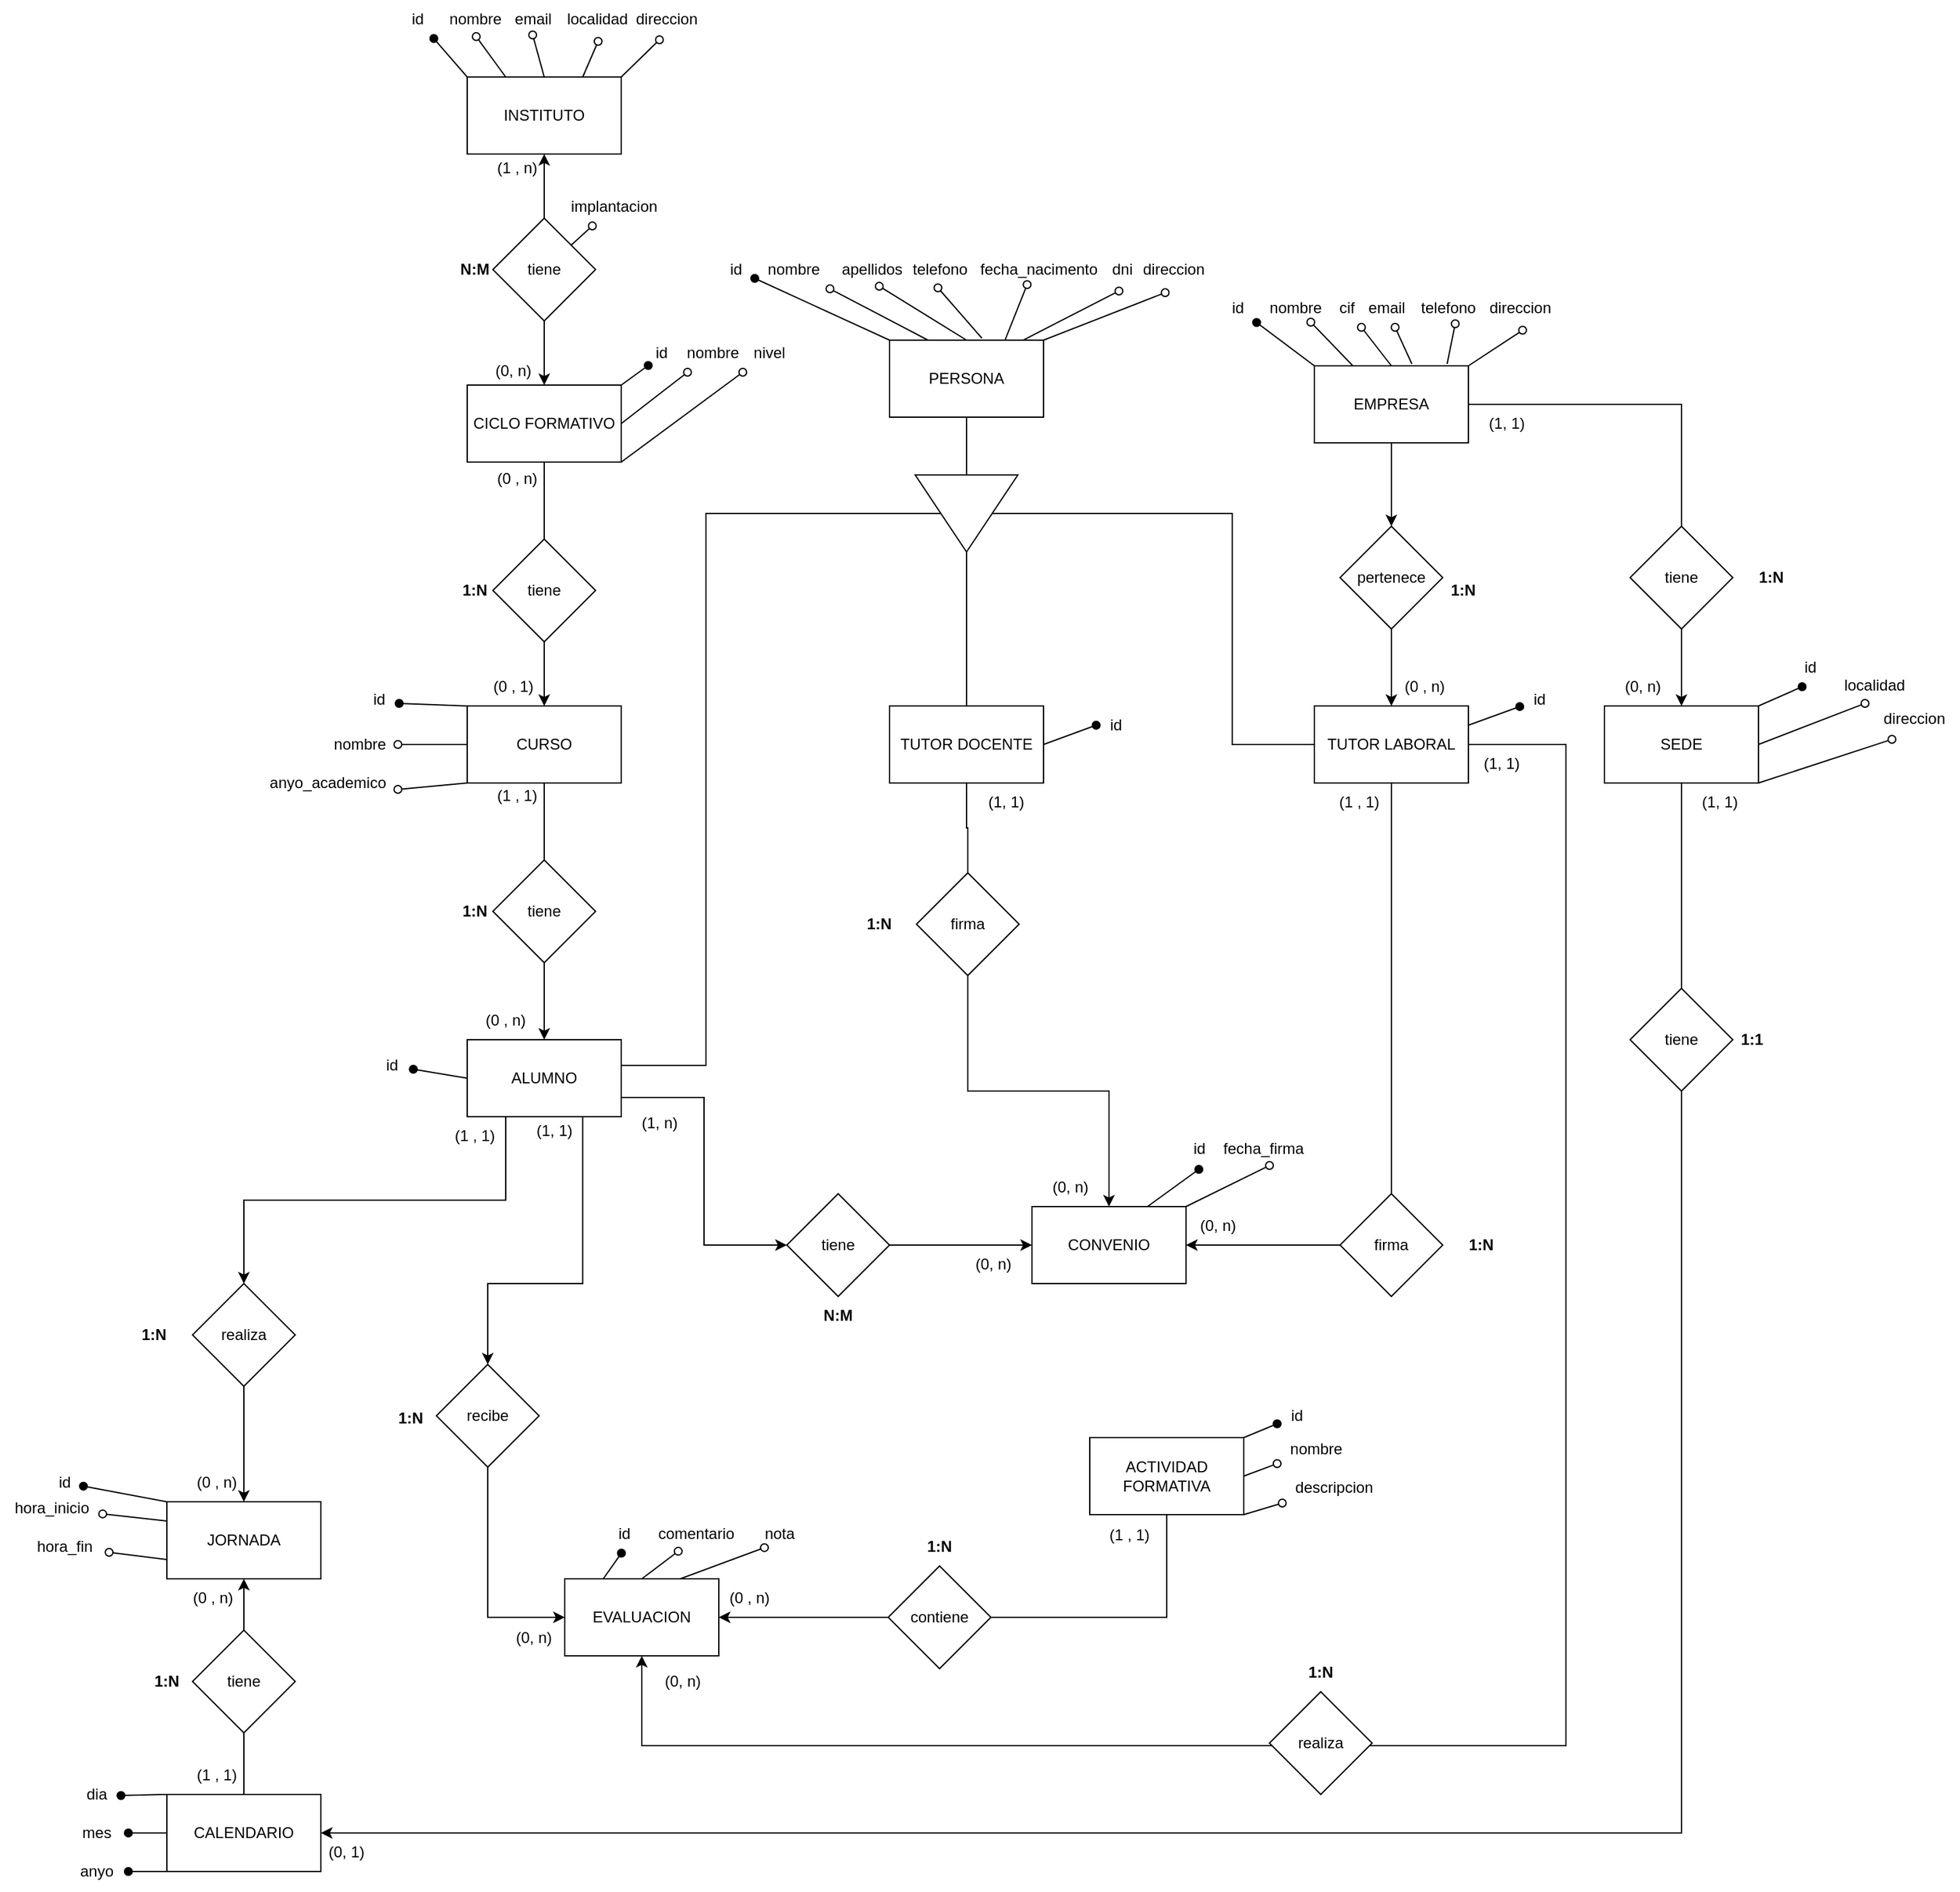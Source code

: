 <mxfile version="26.1.3" pages="2">
  <diagram name="Página-1" id="e_0wsC6TIL103NjYNLuy">
    <mxGraphModel grid="1" page="1" gridSize="10" guides="1" tooltips="1" connect="1" arrows="1" fold="1" pageScale="1" pageWidth="827" pageHeight="1169" math="0" shadow="0">
      <root>
        <mxCell id="0" />
        <mxCell id="1" parent="0" />
        <mxCell id="Tgz7Qvu2k7bWYLfT2SAW-34" style="edgeStyle=orthogonalEdgeStyle;rounded=0;orthogonalLoop=1;jettySize=auto;html=1;entryX=0.5;entryY=0;entryDx=0;entryDy=0;endArrow=none;startFill=1;startArrow=classic;" edge="1" parent="1" source="kP8dAD_jrm5b0dCdeW7q-1" target="Tgz7Qvu2k7bWYLfT2SAW-30">
          <mxGeometry relative="1" as="geometry" />
        </mxCell>
        <mxCell id="Tgz7Qvu2k7bWYLfT2SAW-71" style="rounded=0;orthogonalLoop=1;jettySize=auto;html=1;exitX=0;exitY=0;exitDx=0;exitDy=0;endArrow=oval;endFill=1;" edge="1" parent="1" source="kP8dAD_jrm5b0dCdeW7q-1" target="Tgz7Qvu2k7bWYLfT2SAW-65">
          <mxGeometry relative="1" as="geometry" />
        </mxCell>
        <mxCell id="kP8dAD_jrm5b0dCdeW7q-1" value="INSTITUTO" style="rounded=0;whiteSpace=wrap;html=1;" vertex="1" parent="1">
          <mxGeometry x="24" y="10" width="120" height="60" as="geometry" />
        </mxCell>
        <mxCell id="i2WU7JlJFQg8zrvrk9Qy-19" style="rounded=0;orthogonalLoop=1;jettySize=auto;html=1;exitX=1;exitY=0;exitDx=0;exitDy=0;endArrow=oval;endFill=1;" edge="1" parent="1" source="kP8dAD_jrm5b0dCdeW7q-2" target="i2WU7JlJFQg8zrvrk9Qy-14">
          <mxGeometry relative="1" as="geometry" />
        </mxCell>
        <mxCell id="i2WU7JlJFQg8zrvrk9Qy-20" style="rounded=0;orthogonalLoop=1;jettySize=auto;html=1;exitX=1;exitY=0.5;exitDx=0;exitDy=0;endArrow=oval;endFill=0;" edge="1" parent="1" source="kP8dAD_jrm5b0dCdeW7q-2" target="i2WU7JlJFQg8zrvrk9Qy-16">
          <mxGeometry relative="1" as="geometry" />
        </mxCell>
        <mxCell id="i2WU7JlJFQg8zrvrk9Qy-21" style="rounded=0;orthogonalLoop=1;jettySize=auto;html=1;exitX=1;exitY=1;exitDx=0;exitDy=0;endArrow=oval;endFill=0;" edge="1" parent="1" source="kP8dAD_jrm5b0dCdeW7q-2" target="i2WU7JlJFQg8zrvrk9Qy-18">
          <mxGeometry relative="1" as="geometry" />
        </mxCell>
        <mxCell id="jyFi_7OY-xpQh8csej5u-14" style="edgeStyle=orthogonalEdgeStyle;rounded=0;orthogonalLoop=1;jettySize=auto;html=1;" edge="1" parent="1" source="jyFi_7OY-xpQh8csej5u-16" target="kP8dAD_jrm5b0dCdeW7q-4">
          <mxGeometry relative="1" as="geometry" />
        </mxCell>
        <mxCell id="kP8dAD_jrm5b0dCdeW7q-2" value="ACTIVIDAD FORMATIVA" style="rounded=0;whiteSpace=wrap;html=1;" vertex="1" parent="1">
          <mxGeometry x="509" y="1070" width="120" height="60" as="geometry" />
        </mxCell>
        <mxCell id="i2WU7JlJFQg8zrvrk9Qy-66" style="rounded=0;orthogonalLoop=1;jettySize=auto;html=1;exitX=0;exitY=0.5;exitDx=0;exitDy=0;endArrow=oval;endFill=1;" edge="1" parent="1" source="kP8dAD_jrm5b0dCdeW7q-3" target="i2WU7JlJFQg8zrvrk9Qy-50">
          <mxGeometry relative="1" as="geometry" />
        </mxCell>
        <mxCell id="i2WU7JlJFQg8zrvrk9Qy-67" style="rounded=0;orthogonalLoop=1;jettySize=auto;html=1;exitX=0;exitY=1;exitDx=0;exitDy=0;endArrow=oval;endFill=1;" edge="1" parent="1" source="kP8dAD_jrm5b0dCdeW7q-3" target="i2WU7JlJFQg8zrvrk9Qy-46">
          <mxGeometry relative="1" as="geometry" />
        </mxCell>
        <mxCell id="kP8dAD_jrm5b0dCdeW7q-3" value="CALENDARIO" style="rounded=0;whiteSpace=wrap;html=1;" vertex="1" parent="1">
          <mxGeometry x="-210" y="1348" width="120" height="60" as="geometry" />
        </mxCell>
        <mxCell id="kP8dAD_jrm5b0dCdeW7q-4" value="EVALUACION" style="rounded=0;whiteSpace=wrap;html=1;" vertex="1" parent="1">
          <mxGeometry x="100" y="1180" width="120" height="60" as="geometry" />
        </mxCell>
        <mxCell id="Tgz7Qvu2k7bWYLfT2SAW-111" style="rounded=0;orthogonalLoop=1;jettySize=auto;html=1;exitX=0;exitY=0;exitDx=0;exitDy=0;endArrow=oval;endFill=1;" edge="1" parent="1" source="kP8dAD_jrm5b0dCdeW7q-5" target="Tgz7Qvu2k7bWYLfT2SAW-105">
          <mxGeometry relative="1" as="geometry" />
        </mxCell>
        <mxCell id="Tgz7Qvu2k7bWYLfT2SAW-113" style="rounded=0;orthogonalLoop=1;jettySize=auto;html=1;exitX=0.5;exitY=0;exitDx=0;exitDy=0;endArrow=oval;endFill=0;" edge="1" parent="1" source="kP8dAD_jrm5b0dCdeW7q-5" target="Tgz7Qvu2k7bWYLfT2SAW-107">
          <mxGeometry relative="1" as="geometry" />
        </mxCell>
        <mxCell id="Tgz7Qvu2k7bWYLfT2SAW-114" style="rounded=0;orthogonalLoop=1;jettySize=auto;html=1;exitX=0.633;exitY=-0.025;exitDx=0;exitDy=0;endArrow=oval;endFill=0;exitPerimeter=0;" edge="1" parent="1" source="kP8dAD_jrm5b0dCdeW7q-5" target="Tgz7Qvu2k7bWYLfT2SAW-108">
          <mxGeometry relative="1" as="geometry" />
        </mxCell>
        <mxCell id="8JAtajd1r-GjUV28Kf3z-34" style="edgeStyle=orthogonalEdgeStyle;rounded=0;orthogonalLoop=1;jettySize=auto;html=1;exitX=0.5;exitY=1;exitDx=0;exitDy=0;entryX=0.5;entryY=0;entryDx=0;entryDy=0;" edge="1" parent="1" source="kP8dAD_jrm5b0dCdeW7q-5" target="Tgz7Qvu2k7bWYLfT2SAW-8">
          <mxGeometry relative="1" as="geometry" />
        </mxCell>
        <mxCell id="8JAtajd1r-GjUV28Kf3z-35" style="edgeStyle=orthogonalEdgeStyle;rounded=0;orthogonalLoop=1;jettySize=auto;html=1;entryX=0.5;entryY=0;entryDx=0;entryDy=0;endArrow=none;startFill=0;" edge="1" parent="1" source="kP8dAD_jrm5b0dCdeW7q-5" target="8JAtajd1r-GjUV28Kf3z-32">
          <mxGeometry relative="1" as="geometry" />
        </mxCell>
        <mxCell id="kP8dAD_jrm5b0dCdeW7q-5" value="EMPRESA" style="rounded=0;whiteSpace=wrap;html=1;" vertex="1" parent="1">
          <mxGeometry x="684" y="235" width="120" height="60" as="geometry" />
        </mxCell>
        <mxCell id="8JAtajd1r-GjUV28Kf3z-18" style="rounded=0;orthogonalLoop=1;jettySize=auto;html=1;exitX=0.75;exitY=0;exitDx=0;exitDy=0;entryX=0.5;entryY=1.033;entryDx=0;entryDy=0;entryPerimeter=0;endArrow=oval;endFill=1;" edge="1" parent="1" source="kP8dAD_jrm5b0dCdeW7q-6" target="8JAtajd1r-GjUV28Kf3z-20">
          <mxGeometry relative="1" as="geometry">
            <mxPoint x="570" y="820" as="targetPoint" />
          </mxGeometry>
        </mxCell>
        <mxCell id="8JAtajd1r-GjUV28Kf3z-19" style="rounded=0;orthogonalLoop=1;jettySize=auto;html=1;exitX=1;exitY=0;exitDx=0;exitDy=0;entryX=0.556;entryY=0.933;entryDx=0;entryDy=0;entryPerimeter=0;endArrow=oval;endFill=0;" edge="1" parent="1" source="kP8dAD_jrm5b0dCdeW7q-6" target="8JAtajd1r-GjUV28Kf3z-21">
          <mxGeometry relative="1" as="geometry">
            <mxPoint x="610" y="820" as="targetPoint" />
          </mxGeometry>
        </mxCell>
        <mxCell id="kP8dAD_jrm5b0dCdeW7q-6" value="CONVENIO" style="rounded=0;whiteSpace=wrap;html=1;" vertex="1" parent="1">
          <mxGeometry x="464" y="890" width="120" height="60" as="geometry" />
        </mxCell>
        <mxCell id="Tgz7Qvu2k7bWYLfT2SAW-37" style="edgeStyle=orthogonalEdgeStyle;rounded=0;orthogonalLoop=1;jettySize=auto;html=1;entryX=0.5;entryY=0;entryDx=0;entryDy=0;endArrow=none;startFill=0;" edge="1" parent="1" source="kP8dAD_jrm5b0dCdeW7q-7" target="Tgz7Qvu2k7bWYLfT2SAW-31">
          <mxGeometry relative="1" as="geometry" />
        </mxCell>
        <mxCell id="Tgz7Qvu2k7bWYLfT2SAW-80" style="rounded=0;orthogonalLoop=1;jettySize=auto;html=1;exitX=1;exitY=0;exitDx=0;exitDy=0;endArrow=oval;endFill=1;entryX=0.167;entryY=0.825;entryDx=0;entryDy=0;entryPerimeter=0;" edge="1" parent="1" source="kP8dAD_jrm5b0dCdeW7q-7" target="Tgz7Qvu2k7bWYLfT2SAW-77">
          <mxGeometry relative="1" as="geometry" />
        </mxCell>
        <mxCell id="Tgz7Qvu2k7bWYLfT2SAW-81" style="rounded=0;orthogonalLoop=1;jettySize=auto;html=1;exitX=1;exitY=0.5;exitDx=0;exitDy=0;endArrow=oval;endFill=0;" edge="1" parent="1" source="kP8dAD_jrm5b0dCdeW7q-7" target="Tgz7Qvu2k7bWYLfT2SAW-78">
          <mxGeometry relative="1" as="geometry" />
        </mxCell>
        <mxCell id="Tgz7Qvu2k7bWYLfT2SAW-82" style="rounded=0;orthogonalLoop=1;jettySize=auto;html=1;exitX=1;exitY=1;exitDx=0;exitDy=0;endArrow=oval;endFill=0;" edge="1" parent="1" source="kP8dAD_jrm5b0dCdeW7q-7" target="Tgz7Qvu2k7bWYLfT2SAW-79">
          <mxGeometry relative="1" as="geometry" />
        </mxCell>
        <mxCell id="kP8dAD_jrm5b0dCdeW7q-7" value="CICLO FORMATIVO" style="rounded=0;whiteSpace=wrap;html=1;" vertex="1" parent="1">
          <mxGeometry x="24" y="250" width="120" height="60" as="geometry" />
        </mxCell>
        <mxCell id="Tgz7Qvu2k7bWYLfT2SAW-39" style="edgeStyle=orthogonalEdgeStyle;rounded=0;orthogonalLoop=1;jettySize=auto;html=1;entryX=0.5;entryY=0;entryDx=0;entryDy=0;endArrow=none;startFill=0;" edge="1" parent="1" source="kP8dAD_jrm5b0dCdeW7q-8" target="Tgz7Qvu2k7bWYLfT2SAW-33">
          <mxGeometry relative="1" as="geometry" />
        </mxCell>
        <mxCell id="8JAtajd1r-GjUV28Kf3z-9" style="rounded=0;orthogonalLoop=1;jettySize=auto;html=1;exitX=0;exitY=0.5;exitDx=0;exitDy=0;endArrow=oval;endFill=0;" edge="1" parent="1" source="kP8dAD_jrm5b0dCdeW7q-8" target="8JAtajd1r-GjUV28Kf3z-5">
          <mxGeometry relative="1" as="geometry" />
        </mxCell>
        <mxCell id="kP8dAD_jrm5b0dCdeW7q-8" value="CURSO" style="rounded=0;whiteSpace=wrap;html=1;" vertex="1" parent="1">
          <mxGeometry x="24" y="500" width="120" height="60" as="geometry" />
        </mxCell>
        <mxCell id="8JAtajd1r-GjUV28Kf3z-12" style="rounded=0;orthogonalLoop=1;jettySize=auto;html=1;exitX=1;exitY=0.25;exitDx=0;exitDy=0;endArrow=oval;endFill=1;" edge="1" parent="1" source="kP8dAD_jrm5b0dCdeW7q-10" target="8JAtajd1r-GjUV28Kf3z-11">
          <mxGeometry relative="1" as="geometry" />
        </mxCell>
        <mxCell id="jyFi_7OY-xpQh8csej5u-11" style="edgeStyle=orthogonalEdgeStyle;rounded=0;orthogonalLoop=1;jettySize=auto;html=1;exitX=1;exitY=0.75;exitDx=0;exitDy=0;" edge="1" parent="1" source="jyFi_7OY-xpQh8csej5u-13" target="kP8dAD_jrm5b0dCdeW7q-4">
          <mxGeometry relative="1" as="geometry">
            <Array as="points">
              <mxPoint x="160" y="1310" />
            </Array>
          </mxGeometry>
        </mxCell>
        <mxCell id="kP8dAD_jrm5b0dCdeW7q-10" value="TUTOR LABORAL" style="rounded=0;whiteSpace=wrap;html=1;" vertex="1" parent="1">
          <mxGeometry x="684" y="500" width="120" height="60" as="geometry" />
        </mxCell>
        <mxCell id="i2WU7JlJFQg8zrvrk9Qy-12" style="edgeStyle=orthogonalEdgeStyle;rounded=0;orthogonalLoop=1;jettySize=auto;html=1;exitX=1;exitY=0.75;exitDx=0;exitDy=0;entryX=0;entryY=0.5;entryDx=0;entryDy=0;" edge="1" parent="1" source="kP8dAD_jrm5b0dCdeW7q-11" target="i2WU7JlJFQg8zrvrk9Qy-11">
          <mxGeometry relative="1" as="geometry" />
        </mxCell>
        <mxCell id="i2WU7JlJFQg8zrvrk9Qy-34" style="edgeStyle=orthogonalEdgeStyle;rounded=0;orthogonalLoop=1;jettySize=auto;html=1;exitX=0.25;exitY=1;exitDx=0;exitDy=0;entryX=0.5;entryY=0;entryDx=0;entryDy=0;" edge="1" parent="1" source="kP8dAD_jrm5b0dCdeW7q-11" target="i2WU7JlJFQg8zrvrk9Qy-4">
          <mxGeometry relative="1" as="geometry" />
        </mxCell>
        <mxCell id="kP8dAD_jrm5b0dCdeW7q-11" value="ALUMNO" style="rounded=0;whiteSpace=wrap;html=1;" vertex="1" parent="1">
          <mxGeometry x="24" y="760" width="120" height="60" as="geometry" />
        </mxCell>
        <mxCell id="Tgz7Qvu2k7bWYLfT2SAW-27" style="edgeStyle=orthogonalEdgeStyle;rounded=0;orthogonalLoop=1;jettySize=auto;html=1;entryX=0.5;entryY=0;entryDx=0;entryDy=0;endArrow=none;startFill=0;" edge="1" parent="1" source="kP8dAD_jrm5b0dCdeW7q-13" target="Tgz7Qvu2k7bWYLfT2SAW-26">
          <mxGeometry relative="1" as="geometry" />
        </mxCell>
        <mxCell id="kP8dAD_jrm5b0dCdeW7q-13" value="TUTOR DOCENTE" style="rounded=0;whiteSpace=wrap;html=1;" vertex="1" parent="1">
          <mxGeometry x="353" y="500" width="120" height="60" as="geometry" />
        </mxCell>
        <mxCell id="Tgz7Qvu2k7bWYLfT2SAW-117" style="rounded=0;orthogonalLoop=1;jettySize=auto;html=1;exitX=1;exitY=0;exitDx=0;exitDy=0;entryX=0.3;entryY=1;entryDx=0;entryDy=0;entryPerimeter=0;endArrow=oval;endFill=1;" edge="1" parent="1" source="kP8dAD_jrm5b0dCdeW7q-26" target="Tgz7Qvu2k7bWYLfT2SAW-118">
          <mxGeometry relative="1" as="geometry">
            <mxPoint x="1086" y="465" as="targetPoint" />
          </mxGeometry>
        </mxCell>
        <mxCell id="kP8dAD_jrm5b0dCdeW7q-26" value="SEDE" style="whiteSpace=wrap;html=1;" vertex="1" parent="1">
          <mxGeometry x="910" y="500" width="120" height="60" as="geometry" />
        </mxCell>
        <mxCell id="Tgz7Qvu2k7bWYLfT2SAW-11" style="edgeStyle=orthogonalEdgeStyle;rounded=0;orthogonalLoop=1;jettySize=auto;html=1;entryX=0.5;entryY=0;entryDx=0;entryDy=0;" edge="1" parent="1" source="Tgz7Qvu2k7bWYLfT2SAW-8" target="kP8dAD_jrm5b0dCdeW7q-10">
          <mxGeometry relative="1" as="geometry" />
        </mxCell>
        <mxCell id="Tgz7Qvu2k7bWYLfT2SAW-8" value="pertenece" style="rhombus;whiteSpace=wrap;html=1;" vertex="1" parent="1">
          <mxGeometry x="704" y="360" width="80" height="80" as="geometry" />
        </mxCell>
        <mxCell id="Tgz7Qvu2k7bWYLfT2SAW-14" style="edgeStyle=orthogonalEdgeStyle;rounded=0;orthogonalLoop=1;jettySize=auto;html=1;entryX=1;entryY=0.5;entryDx=0;entryDy=0;" edge="1" parent="1" source="Tgz7Qvu2k7bWYLfT2SAW-12" target="kP8dAD_jrm5b0dCdeW7q-6">
          <mxGeometry relative="1" as="geometry" />
        </mxCell>
        <mxCell id="8JAtajd1r-GjUV28Kf3z-22" style="edgeStyle=orthogonalEdgeStyle;rounded=0;orthogonalLoop=1;jettySize=auto;html=1;exitX=0.5;exitY=0;exitDx=0;exitDy=0;endArrow=none;startFill=0;" edge="1" parent="1" source="Tgz7Qvu2k7bWYLfT2SAW-12" target="kP8dAD_jrm5b0dCdeW7q-10">
          <mxGeometry relative="1" as="geometry" />
        </mxCell>
        <mxCell id="Tgz7Qvu2k7bWYLfT2SAW-12" value="firma" style="rhombus;whiteSpace=wrap;html=1;" vertex="1" parent="1">
          <mxGeometry x="704" y="880" width="80" height="80" as="geometry" />
        </mxCell>
        <mxCell id="Tgz7Qvu2k7bWYLfT2SAW-59" style="edgeStyle=orthogonalEdgeStyle;rounded=0;orthogonalLoop=1;jettySize=auto;html=1;entryX=0.5;entryY=0;entryDx=0;entryDy=0;exitX=0.5;exitY=1;exitDx=0;exitDy=0;" edge="1" parent="1" source="Tgz7Qvu2k7bWYLfT2SAW-26" target="kP8dAD_jrm5b0dCdeW7q-6">
          <mxGeometry relative="1" as="geometry" />
        </mxCell>
        <mxCell id="Tgz7Qvu2k7bWYLfT2SAW-26" value="firma" style="rhombus;whiteSpace=wrap;html=1;" vertex="1" parent="1">
          <mxGeometry x="374" y="630" width="80" height="80" as="geometry" />
        </mxCell>
        <mxCell id="Tgz7Qvu2k7bWYLfT2SAW-35" style="edgeStyle=orthogonalEdgeStyle;rounded=0;orthogonalLoop=1;jettySize=auto;html=1;" edge="1" parent="1" source="Tgz7Qvu2k7bWYLfT2SAW-30" target="kP8dAD_jrm5b0dCdeW7q-7">
          <mxGeometry relative="1" as="geometry" />
        </mxCell>
        <mxCell id="Tgz7Qvu2k7bWYLfT2SAW-30" value="tiene" style="rhombus;whiteSpace=wrap;html=1;" vertex="1" parent="1">
          <mxGeometry x="44" y="120" width="80" height="80" as="geometry" />
        </mxCell>
        <mxCell id="Tgz7Qvu2k7bWYLfT2SAW-38" style="edgeStyle=orthogonalEdgeStyle;rounded=0;orthogonalLoop=1;jettySize=auto;html=1;entryX=0.5;entryY=0;entryDx=0;entryDy=0;" edge="1" parent="1" source="Tgz7Qvu2k7bWYLfT2SAW-31" target="kP8dAD_jrm5b0dCdeW7q-8">
          <mxGeometry relative="1" as="geometry" />
        </mxCell>
        <mxCell id="Tgz7Qvu2k7bWYLfT2SAW-31" value="tiene" style="rhombus;whiteSpace=wrap;html=1;" vertex="1" parent="1">
          <mxGeometry x="44" y="370" width="80" height="80" as="geometry" />
        </mxCell>
        <mxCell id="Tgz7Qvu2k7bWYLfT2SAW-40" style="edgeStyle=orthogonalEdgeStyle;rounded=0;orthogonalLoop=1;jettySize=auto;html=1;entryX=0.5;entryY=0;entryDx=0;entryDy=0;" edge="1" parent="1" source="Tgz7Qvu2k7bWYLfT2SAW-33" target="kP8dAD_jrm5b0dCdeW7q-11">
          <mxGeometry relative="1" as="geometry" />
        </mxCell>
        <mxCell id="Tgz7Qvu2k7bWYLfT2SAW-33" value="tiene" style="rhombus;whiteSpace=wrap;html=1;" vertex="1" parent="1">
          <mxGeometry x="44" y="620" width="80" height="80" as="geometry" />
        </mxCell>
        <mxCell id="Tgz7Qvu2k7bWYLfT2SAW-65" value="id" style="text;html=1;align=center;verticalAlign=middle;resizable=0;points=[];autosize=1;strokeColor=none;fillColor=none;" vertex="1" parent="1">
          <mxGeometry x="-30" y="-50" width="30" height="30" as="geometry" />
        </mxCell>
        <mxCell id="Tgz7Qvu2k7bWYLfT2SAW-67" value="nombre" style="text;html=1;align=center;verticalAlign=middle;resizable=0;points=[];autosize=1;strokeColor=none;fillColor=none;" vertex="1" parent="1">
          <mxGeometry y="-50" width="60" height="30" as="geometry" />
        </mxCell>
        <mxCell id="Tgz7Qvu2k7bWYLfT2SAW-69" value="direccion" style="text;html=1;align=center;verticalAlign=middle;resizable=0;points=[];autosize=1;strokeColor=none;fillColor=none;" vertex="1" parent="1">
          <mxGeometry x="144" y="-50" width="70" height="30" as="geometry" />
        </mxCell>
        <mxCell id="Tgz7Qvu2k7bWYLfT2SAW-70" value="localidad" style="text;html=1;align=center;verticalAlign=middle;resizable=0;points=[];autosize=1;strokeColor=none;fillColor=none;" vertex="1" parent="1">
          <mxGeometry x="90" y="-50" width="70" height="30" as="geometry" />
        </mxCell>
        <mxCell id="Tgz7Qvu2k7bWYLfT2SAW-72" style="rounded=0;orthogonalLoop=1;jettySize=auto;html=1;exitX=0.25;exitY=0;exitDx=0;exitDy=0;entryX=0.517;entryY=0.95;entryDx=0;entryDy=0;entryPerimeter=0;endArrow=oval;endFill=0;" edge="1" parent="1" source="kP8dAD_jrm5b0dCdeW7q-1" target="Tgz7Qvu2k7bWYLfT2SAW-67">
          <mxGeometry relative="1" as="geometry" />
        </mxCell>
        <mxCell id="Tgz7Qvu2k7bWYLfT2SAW-73" style="rounded=0;orthogonalLoop=1;jettySize=auto;html=1;exitX=0.75;exitY=0;exitDx=0;exitDy=0;entryX=0.514;entryY=1.075;entryDx=0;entryDy=0;entryPerimeter=0;endArrow=oval;endFill=0;" edge="1" parent="1" source="kP8dAD_jrm5b0dCdeW7q-1" target="Tgz7Qvu2k7bWYLfT2SAW-70">
          <mxGeometry relative="1" as="geometry" />
        </mxCell>
        <mxCell id="Tgz7Qvu2k7bWYLfT2SAW-74" style="rounded=0;orthogonalLoop=1;jettySize=auto;html=1;exitX=1;exitY=0;exitDx=0;exitDy=0;entryX=0.425;entryY=1.033;entryDx=0;entryDy=0;entryPerimeter=0;endArrow=oval;endFill=0;" edge="1" parent="1" source="kP8dAD_jrm5b0dCdeW7q-1" target="Tgz7Qvu2k7bWYLfT2SAW-69">
          <mxGeometry relative="1" as="geometry" />
        </mxCell>
        <mxCell id="Tgz7Qvu2k7bWYLfT2SAW-75" value="email" style="text;html=1;align=center;verticalAlign=middle;resizable=0;points=[];autosize=1;strokeColor=none;fillColor=none;" vertex="1" parent="1">
          <mxGeometry x="50" y="-50" width="50" height="30" as="geometry" />
        </mxCell>
        <mxCell id="Tgz7Qvu2k7bWYLfT2SAW-76" style="rounded=0;orthogonalLoop=1;jettySize=auto;html=1;exitX=0.5;exitY=0;exitDx=0;exitDy=0;entryX=0.5;entryY=0.908;entryDx=0;entryDy=0;entryPerimeter=0;endArrow=oval;endFill=0;" edge="1" parent="1" source="kP8dAD_jrm5b0dCdeW7q-1" target="Tgz7Qvu2k7bWYLfT2SAW-75">
          <mxGeometry relative="1" as="geometry" />
        </mxCell>
        <mxCell id="Tgz7Qvu2k7bWYLfT2SAW-77" value="id" style="text;html=1;align=center;verticalAlign=middle;resizable=0;points=[];autosize=1;strokeColor=none;fillColor=none;" vertex="1" parent="1">
          <mxGeometry x="160" y="210" width="30" height="30" as="geometry" />
        </mxCell>
        <mxCell id="Tgz7Qvu2k7bWYLfT2SAW-78" value="nombre" style="text;html=1;align=center;verticalAlign=middle;resizable=0;points=[];autosize=1;strokeColor=none;fillColor=none;" vertex="1" parent="1">
          <mxGeometry x="185" y="210" width="60" height="30" as="geometry" />
        </mxCell>
        <mxCell id="Tgz7Qvu2k7bWYLfT2SAW-79" value="nivel" style="text;html=1;align=center;verticalAlign=middle;resizable=0;points=[];autosize=1;strokeColor=none;fillColor=none;" vertex="1" parent="1">
          <mxGeometry x="234" y="210" width="50" height="30" as="geometry" />
        </mxCell>
        <mxCell id="2BAsR_BSLu4NLGfuRWQs-3" style="edgeStyle=orthogonalEdgeStyle;rounded=0;orthogonalLoop=1;jettySize=auto;html=1;endArrow=none;startFill=0;" edge="1" parent="1" source="2BAsR_BSLu4NLGfuRWQs-1" target="2BAsR_BSLu4NLGfuRWQs-2">
          <mxGeometry relative="1" as="geometry" />
        </mxCell>
        <mxCell id="Tgz7Qvu2k7bWYLfT2SAW-92" style="rounded=0;orthogonalLoop=1;jettySize=auto;html=1;exitX=0.25;exitY=0;exitDx=0;exitDy=0;endArrow=oval;endFill=0;" edge="1" parent="1" source="2BAsR_BSLu4NLGfuRWQs-1" target="Tgz7Qvu2k7bWYLfT2SAW-84">
          <mxGeometry relative="1" as="geometry" />
        </mxCell>
        <mxCell id="2BAsR_BSLu4NLGfuRWQs-1" value="PERSONA" style="rounded=0;whiteSpace=wrap;html=1;" vertex="1" parent="1">
          <mxGeometry x="353" y="215" width="120" height="60" as="geometry" />
        </mxCell>
        <mxCell id="2BAsR_BSLu4NLGfuRWQs-4" style="edgeStyle=orthogonalEdgeStyle;rounded=0;orthogonalLoop=1;jettySize=auto;html=1;exitX=0.5;exitY=1;exitDx=0;exitDy=0;endArrow=none;startFill=0;" edge="1" parent="1" source="2BAsR_BSLu4NLGfuRWQs-2" target="kP8dAD_jrm5b0dCdeW7q-11">
          <mxGeometry relative="1" as="geometry">
            <Array as="points">
              <mxPoint x="210" y="350" />
              <mxPoint x="210" y="780" />
            </Array>
          </mxGeometry>
        </mxCell>
        <mxCell id="2BAsR_BSLu4NLGfuRWQs-6" style="edgeStyle=orthogonalEdgeStyle;rounded=0;orthogonalLoop=1;jettySize=auto;html=1;endArrow=none;startFill=0;" edge="1" parent="1" source="2BAsR_BSLu4NLGfuRWQs-2" target="kP8dAD_jrm5b0dCdeW7q-10">
          <mxGeometry relative="1" as="geometry">
            <Array as="points">
              <mxPoint x="620" y="350" />
              <mxPoint x="620" y="530" />
            </Array>
          </mxGeometry>
        </mxCell>
        <mxCell id="8JAtajd1r-GjUV28Kf3z-17" style="edgeStyle=orthogonalEdgeStyle;rounded=0;orthogonalLoop=1;jettySize=auto;html=1;entryX=0.5;entryY=0;entryDx=0;entryDy=0;endArrow=none;startFill=0;" edge="1" parent="1" source="2BAsR_BSLu4NLGfuRWQs-2" target="kP8dAD_jrm5b0dCdeW7q-13">
          <mxGeometry relative="1" as="geometry" />
        </mxCell>
        <mxCell id="2BAsR_BSLu4NLGfuRWQs-2" value="" style="triangle;whiteSpace=wrap;html=1;rotation=90;" vertex="1" parent="1">
          <mxGeometry x="383" y="310" width="60" height="80" as="geometry" />
        </mxCell>
        <mxCell id="2BAsR_BSLu4NLGfuRWQs-7" value="&lt;b&gt;N:M&lt;/b&gt;" style="text;html=1;align=center;verticalAlign=middle;whiteSpace=wrap;rounded=0;" vertex="1" parent="1">
          <mxGeometry y="145" width="60" height="30" as="geometry" />
        </mxCell>
        <mxCell id="Tgz7Qvu2k7bWYLfT2SAW-83" value="id" style="text;html=1;align=center;verticalAlign=middle;resizable=0;points=[];autosize=1;strokeColor=none;fillColor=none;" vertex="1" parent="1">
          <mxGeometry x="218" y="145" width="30" height="30" as="geometry" />
        </mxCell>
        <mxCell id="Tgz7Qvu2k7bWYLfT2SAW-84" value="nombre" style="text;html=1;align=center;verticalAlign=middle;resizable=0;points=[];autosize=1;strokeColor=none;fillColor=none;" vertex="1" parent="1">
          <mxGeometry x="248" y="145" width="60" height="30" as="geometry" />
        </mxCell>
        <mxCell id="2BAsR_BSLu4NLGfuRWQs-8" value="(0, n)" style="text;html=1;align=center;verticalAlign=middle;whiteSpace=wrap;rounded=0;" vertex="1" parent="1">
          <mxGeometry x="30" y="224" width="60" height="30" as="geometry" />
        </mxCell>
        <mxCell id="Tgz7Qvu2k7bWYLfT2SAW-87" value="fecha_nacimento" style="text;html=1;align=center;verticalAlign=middle;resizable=0;points=[];autosize=1;strokeColor=none;fillColor=none;" vertex="1" parent="1">
          <mxGeometry x="414" y="145" width="110" height="30" as="geometry" />
        </mxCell>
        <mxCell id="Tgz7Qvu2k7bWYLfT2SAW-85" value="apellidos" style="text;html=1;align=center;verticalAlign=middle;resizable=0;points=[];autosize=1;strokeColor=none;fillColor=none;" vertex="1" parent="1">
          <mxGeometry x="304" y="145" width="70" height="30" as="geometry" />
        </mxCell>
        <mxCell id="Tgz7Qvu2k7bWYLfT2SAW-88" value="dni" style="text;html=1;align=center;verticalAlign=middle;resizable=0;points=[];autosize=1;strokeColor=none;fillColor=none;" vertex="1" parent="1">
          <mxGeometry x="514" y="145" width="40" height="30" as="geometry" />
        </mxCell>
        <mxCell id="Tgz7Qvu2k7bWYLfT2SAW-89" value="telefono" style="text;html=1;align=center;verticalAlign=middle;resizable=0;points=[];autosize=1;strokeColor=none;fillColor=none;" vertex="1" parent="1">
          <mxGeometry x="357" y="145" width="70" height="30" as="geometry" />
        </mxCell>
        <mxCell id="Tgz7Qvu2k7bWYLfT2SAW-90" value="direccion" style="text;html=1;align=center;verticalAlign=middle;resizable=0;points=[];autosize=1;strokeColor=none;fillColor=none;" vertex="1" parent="1">
          <mxGeometry x="539" y="145" width="70" height="30" as="geometry" />
        </mxCell>
        <mxCell id="Tgz7Qvu2k7bWYLfT2SAW-91" style="rounded=0;orthogonalLoop=1;jettySize=auto;html=1;exitX=0;exitY=0;exitDx=0;exitDy=0;endArrow=oval;endFill=1;" edge="1" parent="1" source="2BAsR_BSLu4NLGfuRWQs-1" target="Tgz7Qvu2k7bWYLfT2SAW-83">
          <mxGeometry relative="1" as="geometry" />
        </mxCell>
        <mxCell id="Tgz7Qvu2k7bWYLfT2SAW-93" style="rounded=0;orthogonalLoop=1;jettySize=auto;html=1;exitX=0.5;exitY=0;exitDx=0;exitDy=0;entryX=0.586;entryY=0.933;entryDx=0;entryDy=0;entryPerimeter=0;endArrow=oval;endFill=0;" edge="1" parent="1" source="2BAsR_BSLu4NLGfuRWQs-1" target="Tgz7Qvu2k7bWYLfT2SAW-85">
          <mxGeometry relative="1" as="geometry" />
        </mxCell>
        <mxCell id="Tgz7Qvu2k7bWYLfT2SAW-94" style="rounded=0;orthogonalLoop=1;jettySize=auto;html=1;exitX=0.75;exitY=0;exitDx=0;exitDy=0;entryX=0.42;entryY=0.892;entryDx=0;entryDy=0;entryPerimeter=0;endArrow=oval;endFill=0;" edge="1" parent="1" source="2BAsR_BSLu4NLGfuRWQs-1" target="Tgz7Qvu2k7bWYLfT2SAW-87">
          <mxGeometry relative="1" as="geometry" />
        </mxCell>
        <mxCell id="Tgz7Qvu2k7bWYLfT2SAW-95" style="rounded=0;orthogonalLoop=1;jettySize=auto;html=1;exitX=0.871;exitY=-0.004;exitDx=0;exitDy=0;entryX=0.444;entryY=1.058;entryDx=0;entryDy=0;entryPerimeter=0;endArrow=oval;endFill=0;exitPerimeter=0;" edge="1" parent="1" source="2BAsR_BSLu4NLGfuRWQs-1" target="Tgz7Qvu2k7bWYLfT2SAW-88">
          <mxGeometry relative="1" as="geometry" />
        </mxCell>
        <mxCell id="Tgz7Qvu2k7bWYLfT2SAW-96" style="rounded=0;orthogonalLoop=1;jettySize=auto;html=1;exitX=0.6;exitY=-0.025;exitDx=0;exitDy=0;entryX=0.482;entryY=0.975;entryDx=0;entryDy=0;entryPerimeter=0;endArrow=oval;endFill=0;exitPerimeter=0;" edge="1" parent="1" source="2BAsR_BSLu4NLGfuRWQs-1" target="Tgz7Qvu2k7bWYLfT2SAW-89">
          <mxGeometry relative="1" as="geometry" />
        </mxCell>
        <mxCell id="Tgz7Qvu2k7bWYLfT2SAW-98" style="rounded=0;orthogonalLoop=1;jettySize=auto;html=1;exitX=1;exitY=0;exitDx=0;exitDy=0;entryX=0.411;entryY=1.1;entryDx=0;entryDy=0;entryPerimeter=0;endArrow=oval;endFill=0;" edge="1" parent="1" source="2BAsR_BSLu4NLGfuRWQs-1" target="Tgz7Qvu2k7bWYLfT2SAW-90">
          <mxGeometry relative="1" as="geometry" />
        </mxCell>
        <mxCell id="2BAsR_BSLu4NLGfuRWQs-9" value="(1 , n)" style="text;html=1;align=center;verticalAlign=middle;whiteSpace=wrap;rounded=0;" vertex="1" parent="1">
          <mxGeometry x="33" y="66" width="60" height="30" as="geometry" />
        </mxCell>
        <mxCell id="2BAsR_BSLu4NLGfuRWQs-11" style="rounded=0;orthogonalLoop=1;jettySize=auto;html=1;endArrow=none;startFill=0;startArrow=oval;" edge="1" parent="1" source="2BAsR_BSLu4NLGfuRWQs-10" target="Tgz7Qvu2k7bWYLfT2SAW-30">
          <mxGeometry relative="1" as="geometry" />
        </mxCell>
        <mxCell id="2BAsR_BSLu4NLGfuRWQs-10" value="implantacion" style="text;html=1;align=center;verticalAlign=middle;resizable=0;points=[];autosize=1;strokeColor=none;fillColor=none;" vertex="1" parent="1">
          <mxGeometry x="93" y="96" width="90" height="30" as="geometry" />
        </mxCell>
        <mxCell id="2BAsR_BSLu4NLGfuRWQs-12" value="&lt;b&gt;1:N&lt;/b&gt;" style="text;html=1;align=center;verticalAlign=middle;whiteSpace=wrap;rounded=0;" vertex="1" parent="1">
          <mxGeometry y="395" width="60" height="30" as="geometry" />
        </mxCell>
        <mxCell id="2BAsR_BSLu4NLGfuRWQs-13" value="(0 , n)" style="text;html=1;align=center;verticalAlign=middle;whiteSpace=wrap;rounded=0;" vertex="1" parent="1">
          <mxGeometry x="33" y="308" width="60" height="30" as="geometry" />
        </mxCell>
        <mxCell id="2BAsR_BSLu4NLGfuRWQs-14" value="(0 , 1)" style="text;html=1;align=center;verticalAlign=middle;whiteSpace=wrap;rounded=0;" vertex="1" parent="1">
          <mxGeometry x="30" y="470" width="60" height="30" as="geometry" />
        </mxCell>
        <mxCell id="Tgz7Qvu2k7bWYLfT2SAW-105" value="id" style="text;html=1;align=center;verticalAlign=middle;resizable=0;points=[];autosize=1;strokeColor=none;fillColor=none;" vertex="1" parent="1">
          <mxGeometry x="609" y="175" width="30" height="30" as="geometry" />
        </mxCell>
        <mxCell id="2BAsR_BSLu4NLGfuRWQs-15" value="&lt;b&gt;1:N&lt;/b&gt;" style="text;html=1;align=center;verticalAlign=middle;whiteSpace=wrap;rounded=0;" vertex="1" parent="1">
          <mxGeometry y="645" width="60" height="30" as="geometry" />
        </mxCell>
        <mxCell id="Tgz7Qvu2k7bWYLfT2SAW-106" value="nombre" style="text;html=1;align=center;verticalAlign=middle;resizable=0;points=[];autosize=1;strokeColor=none;fillColor=none;" vertex="1" parent="1">
          <mxGeometry x="639" y="175" width="60" height="30" as="geometry" />
        </mxCell>
        <mxCell id="Tgz7Qvu2k7bWYLfT2SAW-107" value="cif" style="text;html=1;align=center;verticalAlign=middle;resizable=0;points=[];autosize=1;strokeColor=none;fillColor=none;" vertex="1" parent="1">
          <mxGeometry x="689" y="175" width="40" height="30" as="geometry" />
        </mxCell>
        <mxCell id="Tgz7Qvu2k7bWYLfT2SAW-108" value="email" style="text;html=1;align=center;verticalAlign=middle;resizable=0;points=[];autosize=1;strokeColor=none;fillColor=none;" vertex="1" parent="1">
          <mxGeometry x="715" y="175" width="50" height="30" as="geometry" />
        </mxCell>
        <mxCell id="Tgz7Qvu2k7bWYLfT2SAW-109" value="telefono" style="text;html=1;align=center;verticalAlign=middle;resizable=0;points=[];autosize=1;strokeColor=none;fillColor=none;" vertex="1" parent="1">
          <mxGeometry x="753" y="175" width="70" height="30" as="geometry" />
        </mxCell>
        <mxCell id="Tgz7Qvu2k7bWYLfT2SAW-110" value="direccion" style="text;html=1;align=center;verticalAlign=middle;resizable=0;points=[];autosize=1;strokeColor=none;fillColor=none;" vertex="1" parent="1">
          <mxGeometry x="809" y="175" width="70" height="30" as="geometry" />
        </mxCell>
        <mxCell id="2BAsR_BSLu4NLGfuRWQs-17" value="(0 , n)" style="text;html=1;align=center;verticalAlign=middle;whiteSpace=wrap;rounded=0;" vertex="1" parent="1">
          <mxGeometry x="24" y="730" width="60" height="30" as="geometry" />
        </mxCell>
        <mxCell id="2BAsR_BSLu4NLGfuRWQs-16" value="(1 , 1)" style="text;html=1;align=center;verticalAlign=middle;whiteSpace=wrap;rounded=0;" vertex="1" parent="1">
          <mxGeometry x="33" y="555" width="60" height="30" as="geometry" />
        </mxCell>
        <mxCell id="Tgz7Qvu2k7bWYLfT2SAW-116" style="rounded=0;orthogonalLoop=1;jettySize=auto;html=1;exitX=1;exitY=0;exitDx=0;exitDy=0;entryX=0.532;entryY=1.075;entryDx=0;entryDy=0;entryPerimeter=0;endArrow=oval;endFill=0;" edge="1" parent="1" source="kP8dAD_jrm5b0dCdeW7q-5" target="Tgz7Qvu2k7bWYLfT2SAW-110">
          <mxGeometry relative="1" as="geometry" />
        </mxCell>
        <mxCell id="Tgz7Qvu2k7bWYLfT2SAW-112" style="rounded=0;orthogonalLoop=1;jettySize=auto;html=1;exitX=0.25;exitY=0;exitDx=0;exitDy=0;entryX=0.704;entryY=0.867;entryDx=0;entryDy=0;entryPerimeter=0;endArrow=oval;endFill=0;" edge="1" parent="1" source="kP8dAD_jrm5b0dCdeW7q-5" target="Tgz7Qvu2k7bWYLfT2SAW-106">
          <mxGeometry relative="1" as="geometry" />
        </mxCell>
        <mxCell id="Tgz7Qvu2k7bWYLfT2SAW-115" style="rounded=0;orthogonalLoop=1;jettySize=auto;html=1;exitX=0.862;exitY=-0.025;exitDx=0;exitDy=0;entryX=0.582;entryY=0.908;entryDx=0;entryDy=0;entryPerimeter=0;endArrow=oval;endFill=0;exitPerimeter=0;" edge="1" parent="1" source="kP8dAD_jrm5b0dCdeW7q-5" target="Tgz7Qvu2k7bWYLfT2SAW-109">
          <mxGeometry relative="1" as="geometry" />
        </mxCell>
        <mxCell id="Tgz7Qvu2k7bWYLfT2SAW-118" value="id" style="text;html=1;align=center;verticalAlign=middle;resizable=0;points=[];autosize=1;strokeColor=none;fillColor=none;" vertex="1" parent="1">
          <mxGeometry x="1055" y="455" width="30" height="30" as="geometry" />
        </mxCell>
        <mxCell id="Tgz7Qvu2k7bWYLfT2SAW-119" value="localidad" style="text;html=1;align=center;verticalAlign=middle;resizable=0;points=[];autosize=1;strokeColor=none;fillColor=none;" vertex="1" parent="1">
          <mxGeometry x="1085" y="469" width="70" height="30" as="geometry" />
        </mxCell>
        <mxCell id="Tgz7Qvu2k7bWYLfT2SAW-120" value="direccion" style="text;html=1;align=center;verticalAlign=middle;resizable=0;points=[];autosize=1;strokeColor=none;fillColor=none;" vertex="1" parent="1">
          <mxGeometry x="1116" y="495" width="70" height="30" as="geometry" />
        </mxCell>
        <mxCell id="8JAtajd1r-GjUV28Kf3z-1" style="rounded=0;orthogonalLoop=1;jettySize=auto;html=1;exitX=1;exitY=0.5;exitDx=0;exitDy=0;endArrow=oval;endFill=0;entryX=0.4;entryY=0.967;entryDx=0;entryDy=0;entryPerimeter=0;" edge="1" parent="1" source="kP8dAD_jrm5b0dCdeW7q-26" target="Tgz7Qvu2k7bWYLfT2SAW-119">
          <mxGeometry relative="1" as="geometry">
            <mxPoint x="1096" y="505" as="targetPoint" />
          </mxGeometry>
        </mxCell>
        <mxCell id="8JAtajd1r-GjUV28Kf3z-2" style="rounded=0;orthogonalLoop=1;jettySize=auto;html=1;exitX=1;exitY=1;exitDx=0;exitDy=0;endArrow=oval;endFill=0;entryX=0.257;entryY=1.033;entryDx=0;entryDy=0;entryPerimeter=0;" edge="1" parent="1" source="kP8dAD_jrm5b0dCdeW7q-26" target="Tgz7Qvu2k7bWYLfT2SAW-120">
          <mxGeometry relative="1" as="geometry">
            <mxPoint x="1086" y="555" as="targetPoint" />
          </mxGeometry>
        </mxCell>
        <mxCell id="8JAtajd1r-GjUV28Kf3z-3" value="id" style="text;html=1;align=center;verticalAlign=middle;resizable=0;points=[];autosize=1;strokeColor=none;fillColor=none;" vertex="1" parent="1">
          <mxGeometry x="-60" y="480" width="30" height="30" as="geometry" />
        </mxCell>
        <mxCell id="8JAtajd1r-GjUV28Kf3z-5" value="nombre" style="text;html=1;align=center;verticalAlign=middle;resizable=0;points=[];autosize=1;strokeColor=none;fillColor=none;" vertex="1" parent="1">
          <mxGeometry x="-90" y="515" width="60" height="30" as="geometry" />
        </mxCell>
        <mxCell id="8JAtajd1r-GjUV28Kf3z-6" value="anyo_academico" style="text;html=1;align=center;verticalAlign=middle;resizable=0;points=[];autosize=1;strokeColor=none;fillColor=none;" vertex="1" parent="1">
          <mxGeometry x="-140" y="545" width="110" height="30" as="geometry" />
        </mxCell>
        <mxCell id="8JAtajd1r-GjUV28Kf3z-8" style="rounded=0;orthogonalLoop=1;jettySize=auto;html=1;exitX=0;exitY=0;exitDx=0;exitDy=0;entryX=1.033;entryY=0.6;entryDx=0;entryDy=0;entryPerimeter=0;endArrow=oval;endFill=1;" edge="1" parent="1" source="kP8dAD_jrm5b0dCdeW7q-8" target="8JAtajd1r-GjUV28Kf3z-3">
          <mxGeometry relative="1" as="geometry" />
        </mxCell>
        <mxCell id="8JAtajd1r-GjUV28Kf3z-10" style="rounded=0;orthogonalLoop=1;jettySize=auto;html=1;exitX=0;exitY=1;exitDx=0;exitDy=0;entryX=1;entryY=0.667;entryDx=0;entryDy=0;entryPerimeter=0;endArrow=oval;endFill=0;" edge="1" parent="1" source="kP8dAD_jrm5b0dCdeW7q-8" target="8JAtajd1r-GjUV28Kf3z-6">
          <mxGeometry relative="1" as="geometry" />
        </mxCell>
        <mxCell id="8JAtajd1r-GjUV28Kf3z-11" value="id" style="text;html=1;align=center;verticalAlign=middle;resizable=0;points=[];autosize=1;strokeColor=none;fillColor=none;" vertex="1" parent="1">
          <mxGeometry x="844" y="480" width="30" height="30" as="geometry" />
        </mxCell>
        <mxCell id="8JAtajd1r-GjUV28Kf3z-13" value="id" style="text;html=1;align=center;verticalAlign=middle;resizable=0;points=[];autosize=1;strokeColor=none;fillColor=none;" vertex="1" parent="1">
          <mxGeometry x="-50" y="765" width="30" height="30" as="geometry" />
        </mxCell>
        <mxCell id="8JAtajd1r-GjUV28Kf3z-14" style="rounded=0;orthogonalLoop=1;jettySize=auto;html=1;exitX=0;exitY=0.5;exitDx=0;exitDy=0;entryX=1.067;entryY=0.6;entryDx=0;entryDy=0;entryPerimeter=0;endArrow=oval;endFill=1;" edge="1" parent="1" source="kP8dAD_jrm5b0dCdeW7q-11" target="8JAtajd1r-GjUV28Kf3z-13">
          <mxGeometry relative="1" as="geometry" />
        </mxCell>
        <mxCell id="8JAtajd1r-GjUV28Kf3z-15" value="id" style="text;html=1;align=center;verticalAlign=middle;resizable=0;points=[];autosize=1;strokeColor=none;fillColor=none;" vertex="1" parent="1">
          <mxGeometry x="514" y="500" width="30" height="30" as="geometry" />
        </mxCell>
        <mxCell id="8JAtajd1r-GjUV28Kf3z-16" style="rounded=0;orthogonalLoop=1;jettySize=auto;html=1;exitX=1;exitY=0.5;exitDx=0;exitDy=0;entryX=0;entryY=0.5;entryDx=0;entryDy=0;entryPerimeter=0;endArrow=oval;endFill=1;" edge="1" parent="1" source="kP8dAD_jrm5b0dCdeW7q-13" target="8JAtajd1r-GjUV28Kf3z-15">
          <mxGeometry relative="1" as="geometry" />
        </mxCell>
        <mxCell id="PihBVYOYtar03Roq_LLk-1" value="&lt;b&gt;1:N&lt;/b&gt;" style="text;html=1;align=center;verticalAlign=middle;whiteSpace=wrap;rounded=0;" vertex="1" parent="1">
          <mxGeometry x="770" y="395" width="60" height="30" as="geometry" />
        </mxCell>
        <mxCell id="PihBVYOYtar03Roq_LLk-3" value="(0 , n)" style="text;html=1;align=center;verticalAlign=middle;whiteSpace=wrap;rounded=0;" vertex="1" parent="1">
          <mxGeometry x="740" y="470" width="60" height="30" as="geometry" />
        </mxCell>
        <mxCell id="PihBVYOYtar03Roq_LLk-4" value="&lt;b&gt;1:N&lt;/b&gt;" style="text;html=1;align=center;verticalAlign=middle;whiteSpace=wrap;rounded=0;" vertex="1" parent="1">
          <mxGeometry x="784" y="905" width="60" height="30" as="geometry" />
        </mxCell>
        <mxCell id="PihBVYOYtar03Roq_LLk-5" value="(1 , 1)" style="text;html=1;align=center;verticalAlign=middle;whiteSpace=wrap;rounded=0;" vertex="1" parent="1">
          <mxGeometry x="689" y="560" width="60" height="30" as="geometry" />
        </mxCell>
        <mxCell id="8JAtajd1r-GjUV28Kf3z-20" value="id" style="text;html=1;align=center;verticalAlign=middle;resizable=0;points=[];autosize=1;strokeColor=none;fillColor=none;" vertex="1" parent="1">
          <mxGeometry x="579" y="830" width="30" height="30" as="geometry" />
        </mxCell>
        <mxCell id="PihBVYOYtar03Roq_LLk-8" value="(0, n)" style="text;html=1;align=center;verticalAlign=middle;whiteSpace=wrap;rounded=0;" vertex="1" parent="1">
          <mxGeometry x="464" y="860" width="60" height="30" as="geometry" />
        </mxCell>
        <mxCell id="8JAtajd1r-GjUV28Kf3z-21" value="fecha_firma" style="text;html=1;align=center;verticalAlign=middle;resizable=0;points=[];autosize=1;strokeColor=none;fillColor=none;" vertex="1" parent="1">
          <mxGeometry x="599" y="830" width="90" height="30" as="geometry" />
        </mxCell>
        <mxCell id="PihBVYOYtar03Roq_LLk-9" value="(1, 1)" style="text;html=1;align=center;verticalAlign=middle;whiteSpace=wrap;rounded=0;" vertex="1" parent="1">
          <mxGeometry x="414" y="560" width="60" height="30" as="geometry" />
        </mxCell>
        <mxCell id="PihBVYOYtar03Roq_LLk-6" value="(0, n)" style="text;html=1;align=center;verticalAlign=middle;whiteSpace=wrap;rounded=0;" vertex="1" parent="1">
          <mxGeometry x="579" y="890" width="60" height="30" as="geometry" />
        </mxCell>
        <mxCell id="PihBVYOYtar03Roq_LLk-7" value="&lt;b&gt;1:N&lt;/b&gt;" style="text;html=1;align=center;verticalAlign=middle;whiteSpace=wrap;rounded=0;" vertex="1" parent="1">
          <mxGeometry x="315" y="655" width="60" height="30" as="geometry" />
        </mxCell>
        <mxCell id="PihBVYOYtar03Roq_LLk-14" value="(0 , n)" style="text;html=1;align=center;verticalAlign=middle;whiteSpace=wrap;rounded=0;" vertex="1" parent="1">
          <mxGeometry x="214" y="1180" width="60" height="30" as="geometry" />
        </mxCell>
        <mxCell id="8JAtajd1r-GjUV28Kf3z-36" style="edgeStyle=orthogonalEdgeStyle;rounded=0;orthogonalLoop=1;jettySize=auto;html=1;entryX=0.5;entryY=0;entryDx=0;entryDy=0;" edge="1" parent="1" source="8JAtajd1r-GjUV28Kf3z-32" target="kP8dAD_jrm5b0dCdeW7q-26">
          <mxGeometry relative="1" as="geometry" />
        </mxCell>
        <mxCell id="8JAtajd1r-GjUV28Kf3z-32" value="tiene" style="rhombus;whiteSpace=wrap;html=1;" vertex="1" parent="1">
          <mxGeometry x="930" y="360" width="80" height="80" as="geometry" />
        </mxCell>
        <mxCell id="8JAtajd1r-GjUV28Kf3z-40" style="edgeStyle=orthogonalEdgeStyle;rounded=0;orthogonalLoop=1;jettySize=auto;html=1;exitX=0.5;exitY=0;exitDx=0;exitDy=0;entryX=0.5;entryY=1;entryDx=0;entryDy=0;endArrow=none;startFill=0;" edge="1" parent="1" source="8JAtajd1r-GjUV28Kf3z-39" target="kP8dAD_jrm5b0dCdeW7q-26">
          <mxGeometry relative="1" as="geometry" />
        </mxCell>
        <mxCell id="i2WU7JlJFQg8zrvrk9Qy-43" style="edgeStyle=orthogonalEdgeStyle;rounded=0;orthogonalLoop=1;jettySize=auto;html=1;entryX=1;entryY=0.5;entryDx=0;entryDy=0;" edge="1" parent="1" source="8JAtajd1r-GjUV28Kf3z-39" target="kP8dAD_jrm5b0dCdeW7q-3">
          <mxGeometry relative="1" as="geometry">
            <Array as="points">
              <mxPoint x="970" y="1378" />
            </Array>
          </mxGeometry>
        </mxCell>
        <mxCell id="8JAtajd1r-GjUV28Kf3z-39" value="tiene" style="rhombus;whiteSpace=wrap;html=1;" vertex="1" parent="1">
          <mxGeometry x="930" y="720" width="80" height="80" as="geometry" />
        </mxCell>
        <mxCell id="i2WU7JlJFQg8zrvrk9Qy-9" style="edgeStyle=orthogonalEdgeStyle;rounded=0;orthogonalLoop=1;jettySize=auto;html=1;exitX=0.5;exitY=1;exitDx=0;exitDy=0;entryX=0.5;entryY=0;entryDx=0;entryDy=0;startArrow=classic;startFill=1;endArrow=none;" edge="1" parent="1" source="8JAtajd1r-GjUV28Kf3z-41" target="i2WU7JlJFQg8zrvrk9Qy-5">
          <mxGeometry relative="1" as="geometry" />
        </mxCell>
        <mxCell id="i2WU7JlJFQg8zrvrk9Qy-58" style="rounded=0;orthogonalLoop=1;jettySize=auto;html=1;exitX=0;exitY=0;exitDx=0;exitDy=0;endArrow=oval;endFill=1;" edge="1" parent="1" source="8JAtajd1r-GjUV28Kf3z-41" target="i2WU7JlJFQg8zrvrk9Qy-44">
          <mxGeometry relative="1" as="geometry" />
        </mxCell>
        <mxCell id="i2WU7JlJFQg8zrvrk9Qy-59" style="rounded=0;orthogonalLoop=1;jettySize=auto;html=1;exitX=0;exitY=0.25;exitDx=0;exitDy=0;endArrow=oval;endFill=0;" edge="1" parent="1" source="8JAtajd1r-GjUV28Kf3z-41" target="i2WU7JlJFQg8zrvrk9Qy-52">
          <mxGeometry relative="1" as="geometry" />
        </mxCell>
        <mxCell id="i2WU7JlJFQg8zrvrk9Qy-60" style="rounded=0;orthogonalLoop=1;jettySize=auto;html=1;exitX=0;exitY=0.75;exitDx=0;exitDy=0;endArrow=oval;endFill=0;" edge="1" parent="1" source="8JAtajd1r-GjUV28Kf3z-41" target="i2WU7JlJFQg8zrvrk9Qy-53">
          <mxGeometry relative="1" as="geometry" />
        </mxCell>
        <mxCell id="8JAtajd1r-GjUV28Kf3z-41" value="JORNADA" style="whiteSpace=wrap;html=1;" vertex="1" parent="1">
          <mxGeometry x="-210" y="1120" width="120" height="60" as="geometry" />
        </mxCell>
        <mxCell id="i2WU7JlJFQg8zrvrk9Qy-8" style="edgeStyle=orthogonalEdgeStyle;rounded=0;orthogonalLoop=1;jettySize=auto;html=1;exitX=0.5;exitY=1;exitDx=0;exitDy=0;entryX=0.5;entryY=0;entryDx=0;entryDy=0;" edge="1" parent="1" source="i2WU7JlJFQg8zrvrk9Qy-4" target="8JAtajd1r-GjUV28Kf3z-41">
          <mxGeometry relative="1" as="geometry" />
        </mxCell>
        <mxCell id="i2WU7JlJFQg8zrvrk9Qy-4" value="realiza" style="rhombus;whiteSpace=wrap;html=1;" vertex="1" parent="1">
          <mxGeometry x="-190" y="950" width="80" height="80" as="geometry" />
        </mxCell>
        <mxCell id="i2WU7JlJFQg8zrvrk9Qy-10" style="edgeStyle=orthogonalEdgeStyle;rounded=0;orthogonalLoop=1;jettySize=auto;html=1;exitX=0.5;exitY=1;exitDx=0;exitDy=0;entryX=0.5;entryY=0;entryDx=0;entryDy=0;endArrow=none;startFill=0;" edge="1" parent="1" source="i2WU7JlJFQg8zrvrk9Qy-5" target="kP8dAD_jrm5b0dCdeW7q-3">
          <mxGeometry relative="1" as="geometry" />
        </mxCell>
        <mxCell id="i2WU7JlJFQg8zrvrk9Qy-5" value="tiene" style="rhombus;whiteSpace=wrap;html=1;" vertex="1" parent="1">
          <mxGeometry x="-190" y="1220" width="80" height="80" as="geometry" />
        </mxCell>
        <mxCell id="i2WU7JlJFQg8zrvrk9Qy-13" style="edgeStyle=orthogonalEdgeStyle;rounded=0;orthogonalLoop=1;jettySize=auto;html=1;exitX=1;exitY=0.5;exitDx=0;exitDy=0;entryX=0;entryY=0.5;entryDx=0;entryDy=0;" edge="1" parent="1" source="i2WU7JlJFQg8zrvrk9Qy-11" target="kP8dAD_jrm5b0dCdeW7q-6">
          <mxGeometry relative="1" as="geometry" />
        </mxCell>
        <mxCell id="i2WU7JlJFQg8zrvrk9Qy-11" value="tiene" style="rhombus;whiteSpace=wrap;html=1;" vertex="1" parent="1">
          <mxGeometry x="273" y="880" width="80" height="80" as="geometry" />
        </mxCell>
        <mxCell id="i2WU7JlJFQg8zrvrk9Qy-14" value="id" style="text;html=1;align=center;verticalAlign=middle;resizable=0;points=[];autosize=1;strokeColor=none;fillColor=none;" vertex="1" parent="1">
          <mxGeometry x="655" y="1038" width="30" height="30" as="geometry" />
        </mxCell>
        <mxCell id="i2WU7JlJFQg8zrvrk9Qy-16" value="nombre" style="text;html=1;align=center;verticalAlign=middle;resizable=0;points=[];autosize=1;strokeColor=none;fillColor=none;" vertex="1" parent="1">
          <mxGeometry x="655" y="1064" width="60" height="30" as="geometry" />
        </mxCell>
        <mxCell id="i2WU7JlJFQg8zrvrk9Qy-18" value="descripcion" style="text;html=1;align=center;verticalAlign=middle;resizable=0;points=[];autosize=1;strokeColor=none;fillColor=none;" vertex="1" parent="1">
          <mxGeometry x="659" y="1094" width="80" height="30" as="geometry" />
        </mxCell>
        <mxCell id="jyFi_7OY-xpQh8csej5u-1" value="&lt;b&gt;1:N&lt;/b&gt;" style="text;html=1;align=center;verticalAlign=middle;whiteSpace=wrap;rounded=0;" vertex="1" parent="1">
          <mxGeometry x="-250" y="975" width="60" height="30" as="geometry" />
        </mxCell>
        <mxCell id="jyFi_7OY-xpQh8csej5u-2" value="(1 , 1)" style="text;html=1;align=center;verticalAlign=middle;whiteSpace=wrap;rounded=0;" vertex="1" parent="1">
          <mxGeometry y="820" width="60" height="30" as="geometry" />
        </mxCell>
        <mxCell id="i2WU7JlJFQg8zrvrk9Qy-22" value="id" style="text;html=1;align=center;verticalAlign=middle;resizable=0;points=[];autosize=1;strokeColor=none;fillColor=none;" vertex="1" parent="1">
          <mxGeometry x="131" y="1130" width="30" height="30" as="geometry" />
        </mxCell>
        <mxCell id="jyFi_7OY-xpQh8csej5u-3" value="(0 , n)" style="text;html=1;align=center;verticalAlign=middle;whiteSpace=wrap;rounded=0;" vertex="1" parent="1">
          <mxGeometry x="-201" y="1090" width="60" height="30" as="geometry" />
        </mxCell>
        <mxCell id="i2WU7JlJFQg8zrvrk9Qy-23" value="nota" style="text;html=1;align=center;verticalAlign=middle;resizable=0;points=[];autosize=1;strokeColor=none;fillColor=none;" vertex="1" parent="1">
          <mxGeometry x="242" y="1130" width="50" height="30" as="geometry" />
        </mxCell>
        <mxCell id="i2WU7JlJFQg8zrvrk9Qy-25" value="comentario" style="text;html=1;align=center;verticalAlign=middle;resizable=0;points=[];autosize=1;strokeColor=none;fillColor=none;" vertex="1" parent="1">
          <mxGeometry x="162" y="1130" width="80" height="30" as="geometry" />
        </mxCell>
        <mxCell id="i2WU7JlJFQg8zrvrk9Qy-26" style="rounded=0;orthogonalLoop=1;jettySize=auto;html=1;exitX=0.25;exitY=0;exitDx=0;exitDy=0;entryX=0.438;entryY=1;entryDx=0;entryDy=0;entryPerimeter=0;endArrow=oval;endFill=1;" edge="1" parent="1" source="kP8dAD_jrm5b0dCdeW7q-4" target="i2WU7JlJFQg8zrvrk9Qy-22">
          <mxGeometry relative="1" as="geometry" />
        </mxCell>
        <mxCell id="i2WU7JlJFQg8zrvrk9Qy-27" style="rounded=0;orthogonalLoop=1;jettySize=auto;html=1;exitX=0.5;exitY=0;exitDx=0;exitDy=0;entryX=0.33;entryY=0.952;entryDx=0;entryDy=0;entryPerimeter=0;endArrow=oval;endFill=0;" edge="1" parent="1" source="kP8dAD_jrm5b0dCdeW7q-4" target="i2WU7JlJFQg8zrvrk9Qy-25">
          <mxGeometry relative="1" as="geometry" />
        </mxCell>
        <mxCell id="i2WU7JlJFQg8zrvrk9Qy-29" style="rounded=0;orthogonalLoop=1;jettySize=auto;html=1;exitX=0.75;exitY=0;exitDx=0;exitDy=0;entryX=0.271;entryY=0.857;entryDx=0;entryDy=0;entryPerimeter=0;endArrow=oval;endFill=0;" edge="1" parent="1" source="kP8dAD_jrm5b0dCdeW7q-4" target="i2WU7JlJFQg8zrvrk9Qy-23">
          <mxGeometry relative="1" as="geometry" />
        </mxCell>
        <mxCell id="jyFi_7OY-xpQh8csej5u-5" value="&lt;span&gt;1:N&lt;/span&gt;" style="text;html=1;align=center;verticalAlign=middle;whiteSpace=wrap;rounded=0;fontStyle=1" vertex="1" parent="1">
          <mxGeometry x="-240" y="1245" width="60" height="30" as="geometry" />
        </mxCell>
        <mxCell id="jyFi_7OY-xpQh8csej5u-6" value="(1 , 1)" style="text;html=1;align=center;verticalAlign=middle;whiteSpace=wrap;rounded=0;" vertex="1" parent="1">
          <mxGeometry x="-201" y="1318" width="60" height="30" as="geometry" />
        </mxCell>
        <mxCell id="jyFi_7OY-xpQh8csej5u-7" value="(0 , n)" style="text;html=1;align=center;verticalAlign=middle;whiteSpace=wrap;rounded=0;" vertex="1" parent="1">
          <mxGeometry x="-204" y="1180" width="60" height="30" as="geometry" />
        </mxCell>
        <mxCell id="jyFi_7OY-xpQh8csej5u-8" value="&lt;b&gt;N:M&lt;/b&gt;" style="text;html=1;align=center;verticalAlign=middle;whiteSpace=wrap;rounded=0;" vertex="1" parent="1">
          <mxGeometry x="283" y="960" width="60" height="30" as="geometry" />
        </mxCell>
        <mxCell id="jyFi_7OY-xpQh8csej5u-9" value="(1, n)" style="text;html=1;align=center;verticalAlign=middle;whiteSpace=wrap;rounded=0;" vertex="1" parent="1">
          <mxGeometry x="144" y="810" width="60" height="30" as="geometry" />
        </mxCell>
        <mxCell id="jyFi_7OY-xpQh8csej5u-10" value="(0, n)" style="text;html=1;align=center;verticalAlign=middle;whiteSpace=wrap;rounded=0;" vertex="1" parent="1">
          <mxGeometry x="404" y="920" width="60" height="30" as="geometry" />
        </mxCell>
        <mxCell id="jyFi_7OY-xpQh8csej5u-12" value="" style="edgeStyle=orthogonalEdgeStyle;rounded=0;orthogonalLoop=1;jettySize=auto;html=1;exitX=1;exitY=0.5;exitDx=0;exitDy=0;endArrow=none;startFill=0;" edge="1" parent="1" source="kP8dAD_jrm5b0dCdeW7q-10" target="jyFi_7OY-xpQh8csej5u-13">
          <mxGeometry relative="1" as="geometry">
            <mxPoint x="804" y="545" as="sourcePoint" />
            <mxPoint x="160" y="1240" as="targetPoint" />
            <Array as="points">
              <mxPoint x="880" y="530" />
              <mxPoint x="880" y="1310" />
            </Array>
          </mxGeometry>
        </mxCell>
        <mxCell id="jyFi_7OY-xpQh8csej5u-13" value="realiza" style="rhombus;whiteSpace=wrap;html=1;" vertex="1" parent="1">
          <mxGeometry x="649" y="1268" width="80" height="80" as="geometry" />
        </mxCell>
        <mxCell id="jyFi_7OY-xpQh8csej5u-15" value="" style="edgeStyle=orthogonalEdgeStyle;rounded=0;orthogonalLoop=1;jettySize=auto;html=1;endArrow=none;startFill=0;" edge="1" parent="1" source="kP8dAD_jrm5b0dCdeW7q-2" target="jyFi_7OY-xpQh8csej5u-16">
          <mxGeometry relative="1" as="geometry">
            <mxPoint x="489" y="1160" as="sourcePoint" />
            <mxPoint x="220" y="1210" as="targetPoint" />
            <Array as="points">
              <mxPoint x="569" y="1210" />
            </Array>
          </mxGeometry>
        </mxCell>
        <mxCell id="i2WU7JlJFQg8zrvrk9Qy-39" style="edgeStyle=orthogonalEdgeStyle;rounded=0;orthogonalLoop=1;jettySize=auto;html=1;exitX=0.75;exitY=1;exitDx=0;exitDy=0;entryX=0.5;entryY=0;entryDx=0;entryDy=0;" edge="1" parent="1" source="kP8dAD_jrm5b0dCdeW7q-11" target="i2WU7JlJFQg8zrvrk9Qy-40">
          <mxGeometry relative="1" as="geometry">
            <mxPoint x="114.24" y="980" as="targetPoint" />
            <Array as="points">
              <mxPoint x="114" y="950" />
              <mxPoint x="40" y="950" />
            </Array>
          </mxGeometry>
        </mxCell>
        <mxCell id="i2WU7JlJFQg8zrvrk9Qy-42" style="edgeStyle=orthogonalEdgeStyle;rounded=0;orthogonalLoop=1;jettySize=auto;html=1;exitX=0.5;exitY=1;exitDx=0;exitDy=0;entryX=0;entryY=0.5;entryDx=0;entryDy=0;" edge="1" parent="1" source="i2WU7JlJFQg8zrvrk9Qy-40" target="kP8dAD_jrm5b0dCdeW7q-4">
          <mxGeometry relative="1" as="geometry">
            <mxPoint x="40.118" y="1220" as="targetPoint" />
          </mxGeometry>
        </mxCell>
        <mxCell id="i2WU7JlJFQg8zrvrk9Qy-40" value="recibe" style="rhombus;whiteSpace=wrap;html=1;" vertex="1" parent="1">
          <mxGeometry y="1013" width="80" height="80" as="geometry" />
        </mxCell>
        <mxCell id="jyFi_7OY-xpQh8csej5u-16" value="contiene" style="rhombus;whiteSpace=wrap;html=1;" vertex="1" parent="1">
          <mxGeometry x="352" y="1170" width="80" height="80" as="geometry" />
        </mxCell>
        <mxCell id="jyFi_7OY-xpQh8csej5u-17" value="&lt;b&gt;1:1&lt;/b&gt;" style="text;html=1;align=center;verticalAlign=middle;whiteSpace=wrap;rounded=0;" vertex="1" parent="1">
          <mxGeometry x="995" y="745" width="60" height="30" as="geometry" />
        </mxCell>
        <mxCell id="jyFi_7OY-xpQh8csej5u-18" value="(1, 1)" style="text;html=1;align=center;verticalAlign=middle;whiteSpace=wrap;rounded=0;" vertex="1" parent="1">
          <mxGeometry x="970" y="560" width="60" height="30" as="geometry" />
        </mxCell>
        <mxCell id="jyFi_7OY-xpQh8csej5u-19" value="(0, 1)" style="text;html=1;align=center;verticalAlign=middle;whiteSpace=wrap;rounded=0;" vertex="1" parent="1">
          <mxGeometry x="-100" y="1378" width="60" height="30" as="geometry" />
        </mxCell>
        <mxCell id="jyFi_7OY-xpQh8csej5u-20" value="&lt;b&gt;1:N&lt;/b&gt;" style="text;html=1;align=center;verticalAlign=middle;whiteSpace=wrap;rounded=0;" vertex="1" parent="1">
          <mxGeometry x="1010" y="385" width="60" height="30" as="geometry" />
        </mxCell>
        <mxCell id="jyFi_7OY-xpQh8csej5u-21" value="(0, n)" style="text;html=1;align=center;verticalAlign=middle;whiteSpace=wrap;rounded=0;" vertex="1" parent="1">
          <mxGeometry x="910" y="470" width="60" height="30" as="geometry" />
        </mxCell>
        <mxCell id="jyFi_7OY-xpQh8csej5u-22" value="(1, 1&lt;span style=&quot;background-color: transparent; color: light-dark(rgb(0, 0, 0), rgb(255, 255, 255));&quot;&gt;)&lt;/span&gt;" style="text;html=1;align=center;verticalAlign=middle;whiteSpace=wrap;rounded=0;" vertex="1" parent="1">
          <mxGeometry x="804" y="265" width="60" height="30" as="geometry" />
        </mxCell>
        <mxCell id="jyFi_7OY-xpQh8csej5u-23" value="&lt;b&gt;1:N&lt;/b&gt;" style="text;html=1;align=center;verticalAlign=middle;whiteSpace=wrap;rounded=0;" vertex="1" parent="1">
          <mxGeometry x="659" y="1238" width="60" height="30" as="geometry" />
        </mxCell>
        <mxCell id="jyFi_7OY-xpQh8csej5u-26" value="(0, n)" style="text;html=1;align=center;verticalAlign=middle;whiteSpace=wrap;rounded=0;" vertex="1" parent="1">
          <mxGeometry x="162" y="1245" width="60" height="30" as="geometry" />
        </mxCell>
        <mxCell id="jyFi_7OY-xpQh8csej5u-27" value="(1, 1)" style="text;html=1;align=center;verticalAlign=middle;whiteSpace=wrap;rounded=0;" vertex="1" parent="1">
          <mxGeometry x="800" y="530" width="60" height="30" as="geometry" />
        </mxCell>
        <mxCell id="jyFi_7OY-xpQh8csej5u-29" value="&lt;b&gt;1:N&lt;/b&gt;" style="text;html=1;align=center;verticalAlign=middle;whiteSpace=wrap;rounded=0;" vertex="1" parent="1">
          <mxGeometry x="362" y="1140" width="60" height="30" as="geometry" />
        </mxCell>
        <mxCell id="jyFi_7OY-xpQh8csej5u-30" value="(1 , 1)" style="text;html=1;align=center;verticalAlign=middle;whiteSpace=wrap;rounded=0;" vertex="1" parent="1">
          <mxGeometry x="510" y="1131" width="60" height="30" as="geometry" />
        </mxCell>
        <mxCell id="jyFi_7OY-xpQh8csej5u-31" value="&lt;b&gt;1:N&lt;/b&gt;" style="text;html=1;align=center;verticalAlign=middle;whiteSpace=wrap;rounded=0;" vertex="1" parent="1">
          <mxGeometry x="-50" y="1040" width="60" height="30" as="geometry" />
        </mxCell>
        <mxCell id="jyFi_7OY-xpQh8csej5u-32" value="(1, 1)" style="text;html=1;align=center;verticalAlign=middle;whiteSpace=wrap;rounded=0;" vertex="1" parent="1">
          <mxGeometry x="62" y="816" width="60" height="30" as="geometry" />
        </mxCell>
        <mxCell id="jyFi_7OY-xpQh8csej5u-33" value="(0, n)" style="text;html=1;align=center;verticalAlign=middle;whiteSpace=wrap;rounded=0;" vertex="1" parent="1">
          <mxGeometry x="46" y="1211" width="60" height="30" as="geometry" />
        </mxCell>
        <mxCell id="i2WU7JlJFQg8zrvrk9Qy-44" value="id" style="text;html=1;align=center;verticalAlign=middle;resizable=0;points=[];autosize=1;strokeColor=none;fillColor=none;" vertex="1" parent="1">
          <mxGeometry x="-305" y="1090" width="30" height="30" as="geometry" />
        </mxCell>
        <mxCell id="i2WU7JlJFQg8zrvrk9Qy-46" value="anyo" style="text;html=1;align=center;verticalAlign=middle;resizable=0;points=[];autosize=1;strokeColor=none;fillColor=none;" vertex="1" parent="1">
          <mxGeometry x="-290" y="1393" width="50" height="30" as="geometry" />
        </mxCell>
        <mxCell id="i2WU7JlJFQg8zrvrk9Qy-48" value="dia" style="text;html=1;align=center;verticalAlign=middle;resizable=0;points=[];autosize=1;strokeColor=none;fillColor=none;" vertex="1" parent="1">
          <mxGeometry x="-285" y="1333" width="40" height="30" as="geometry" />
        </mxCell>
        <mxCell id="i2WU7JlJFQg8zrvrk9Qy-50" value="mes" style="text;html=1;align=center;verticalAlign=middle;resizable=0;points=[];autosize=1;strokeColor=none;fillColor=none;" vertex="1" parent="1">
          <mxGeometry x="-290" y="1363" width="50" height="30" as="geometry" />
        </mxCell>
        <mxCell id="i2WU7JlJFQg8zrvrk9Qy-52" value="hora_inicio" style="text;html=1;align=center;verticalAlign=middle;resizable=0;points=[];autosize=1;strokeColor=none;fillColor=none;" vertex="1" parent="1">
          <mxGeometry x="-340" y="1110" width="80" height="30" as="geometry" />
        </mxCell>
        <mxCell id="i2WU7JlJFQg8zrvrk9Qy-53" value="hora_fin" style="text;html=1;align=center;verticalAlign=middle;resizable=0;points=[];autosize=1;strokeColor=none;fillColor=none;" vertex="1" parent="1">
          <mxGeometry x="-325" y="1140" width="70" height="30" as="geometry" />
        </mxCell>
        <mxCell id="i2WU7JlJFQg8zrvrk9Qy-64" style="rounded=0;orthogonalLoop=1;jettySize=auto;html=1;exitX=0;exitY=0;exitDx=0;exitDy=0;entryX=0.981;entryY=0.529;entryDx=0;entryDy=0;entryPerimeter=0;endArrow=oval;endFill=1;" edge="1" parent="1" source="kP8dAD_jrm5b0dCdeW7q-3" target="i2WU7JlJFQg8zrvrk9Qy-48">
          <mxGeometry relative="1" as="geometry" />
        </mxCell>
      </root>
    </mxGraphModel>
  </diagram>
  <diagram name="Copia de Página-1" id="lL3TdRorRy-ZfXAFsa3S">
    <mxGraphModel grid="1" page="1" gridSize="10" guides="1" tooltips="1" connect="1" arrows="1" fold="1" pageScale="1" pageWidth="827" pageHeight="1169" math="0" shadow="0">
      <root>
        <mxCell id="H3uRiH5p5HeUKeEIZBCA-0" />
        <mxCell id="H3uRiH5p5HeUKeEIZBCA-1" parent="H3uRiH5p5HeUKeEIZBCA-0" />
        <mxCell id="H3uRiH5p5HeUKeEIZBCA-2" value="INSTITUTO" style="rounded=0;whiteSpace=wrap;html=1;" vertex="1" parent="H3uRiH5p5HeUKeEIZBCA-1">
          <mxGeometry x="430" y="270" width="120" height="60" as="geometry" />
        </mxCell>
        <mxCell id="H3uRiH5p5HeUKeEIZBCA-3" value="ACTIVIDAD FORMATIVA" style="rounded=0;whiteSpace=wrap;html=1;" vertex="1" parent="H3uRiH5p5HeUKeEIZBCA-1">
          <mxGeometry x="580" y="580" width="120" height="60" as="geometry" />
        </mxCell>
        <mxCell id="H3uRiH5p5HeUKeEIZBCA-4" value="CALENDARIO" style="rounded=0;whiteSpace=wrap;html=1;" vertex="1" parent="H3uRiH5p5HeUKeEIZBCA-1">
          <mxGeometry x="820" y="490" width="120" height="60" as="geometry" />
        </mxCell>
        <mxCell id="H3uRiH5p5HeUKeEIZBCA-5" value="VALORACION" style="rounded=0;whiteSpace=wrap;html=1;" vertex="1" parent="H3uRiH5p5HeUKeEIZBCA-1">
          <mxGeometry x="580" y="670" width="120" height="60" as="geometry" />
        </mxCell>
        <mxCell id="H3uRiH5p5HeUKeEIZBCA-6" value="EMPRESA" style="rounded=0;whiteSpace=wrap;html=1;" vertex="1" parent="H3uRiH5p5HeUKeEIZBCA-1">
          <mxGeometry x="780" y="60" width="120" height="60" as="geometry" />
        </mxCell>
        <mxCell id="H3uRiH5p5HeUKeEIZBCA-7" value="CONVENIO" style="rounded=0;whiteSpace=wrap;html=1;" vertex="1" parent="H3uRiH5p5HeUKeEIZBCA-1">
          <mxGeometry x="580" y="490" width="120" height="60" as="geometry" />
        </mxCell>
        <mxCell id="H3uRiH5p5HeUKeEIZBCA-8" value="CICLO FORMATIVO" style="rounded=0;whiteSpace=wrap;html=1;" vertex="1" parent="H3uRiH5p5HeUKeEIZBCA-1">
          <mxGeometry x="250" y="390" width="120" height="60" as="geometry" />
        </mxCell>
        <mxCell id="H3uRiH5p5HeUKeEIZBCA-9" value="CURSO" style="rounded=0;whiteSpace=wrap;html=1;" vertex="1" parent="H3uRiH5p5HeUKeEIZBCA-1">
          <mxGeometry x="250" y="480" width="120" height="60" as="geometry" />
        </mxCell>
        <mxCell id="H3uRiH5p5HeUKeEIZBCA-10" value="TUTOR LABORAL" style="rounded=0;whiteSpace=wrap;html=1;" vertex="1" parent="H3uRiH5p5HeUKeEIZBCA-1">
          <mxGeometry x="720" y="180" width="120" height="60" as="geometry" />
        </mxCell>
        <mxCell id="H3uRiH5p5HeUKeEIZBCA-11" value="ALUMNO" style="rounded=0;whiteSpace=wrap;html=1;" vertex="1" parent="H3uRiH5p5HeUKeEIZBCA-1">
          <mxGeometry x="230" y="180" width="120" height="60" as="geometry" />
        </mxCell>
        <mxCell id="H3uRiH5p5HeUKeEIZBCA-12" style="edgeStyle=orthogonalEdgeStyle;rounded=0;orthogonalLoop=1;jettySize=auto;html=1;entryX=0.5;entryY=0;entryDx=0;entryDy=0;" edge="1" parent="H3uRiH5p5HeUKeEIZBCA-1" source="H3uRiH5p5HeUKeEIZBCA-13" target="H3uRiH5p5HeUKeEIZBCA-16">
          <mxGeometry relative="1" as="geometry" />
        </mxCell>
        <mxCell id="H3uRiH5p5HeUKeEIZBCA-13" value="PROFESOR" style="rounded=0;whiteSpace=wrap;html=1;" vertex="1" parent="H3uRiH5p5HeUKeEIZBCA-1">
          <mxGeometry x="560" y="180" width="120" height="60" as="geometry" />
        </mxCell>
        <mxCell id="H3uRiH5p5HeUKeEIZBCA-14" value="TUTOR DOCENTE" style="rounded=0;whiteSpace=wrap;html=1;" vertex="1" parent="H3uRiH5p5HeUKeEIZBCA-1">
          <mxGeometry x="460" y="400" width="120" height="60" as="geometry" />
        </mxCell>
        <mxCell id="H3uRiH5p5HeUKeEIZBCA-15" value="SEDE" style="whiteSpace=wrap;html=1;" vertex="1" parent="H3uRiH5p5HeUKeEIZBCA-1">
          <mxGeometry x="880" y="180" width="120" height="60" as="geometry" />
        </mxCell>
        <mxCell id="H3uRiH5p5HeUKeEIZBCA-16" value="" style="rhombus;whiteSpace=wrap;html=1;" vertex="1" parent="H3uRiH5p5HeUKeEIZBCA-1">
          <mxGeometry x="580" y="280" width="80" height="80" as="geometry" />
        </mxCell>
      </root>
    </mxGraphModel>
  </diagram>
</mxfile>
